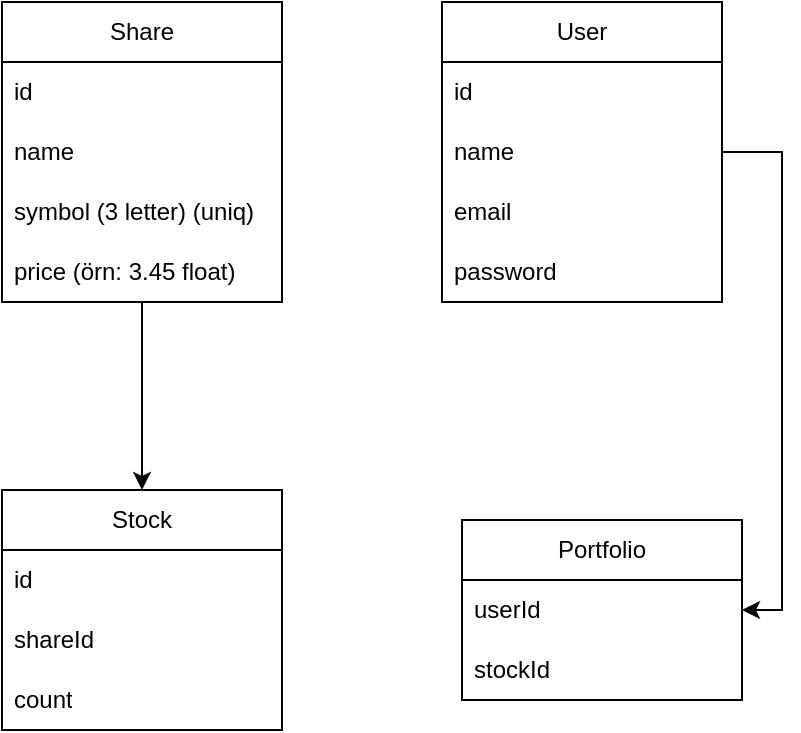 <mxfile version="22.1.16" type="device">
  <diagram name="Sayfa -1" id="L4tJnnIvR5fXaaFqsKRa">
    <mxGraphModel dx="876" dy="574" grid="1" gridSize="10" guides="1" tooltips="1" connect="1" arrows="1" fold="1" page="1" pageScale="1" pageWidth="827" pageHeight="1169" math="0" shadow="0">
      <root>
        <mxCell id="0" />
        <mxCell id="1" parent="0" />
        <mxCell id="PK0qZH7eemro84kzkQsl-28" style="edgeStyle=orthogonalEdgeStyle;rounded=0;orthogonalLoop=1;jettySize=auto;html=1;entryX=0.5;entryY=0;entryDx=0;entryDy=0;" edge="1" parent="1" source="PK0qZH7eemro84kzkQsl-1" target="PK0qZH7eemro84kzkQsl-19">
          <mxGeometry relative="1" as="geometry" />
        </mxCell>
        <mxCell id="PK0qZH7eemro84kzkQsl-1" value="Share" style="swimlane;fontStyle=0;childLayout=stackLayout;horizontal=1;startSize=30;horizontalStack=0;resizeParent=1;resizeParentMax=0;resizeLast=0;collapsible=1;marginBottom=0;whiteSpace=wrap;html=1;" vertex="1" parent="1">
          <mxGeometry x="80" y="70" width="140" height="150" as="geometry" />
        </mxCell>
        <mxCell id="PK0qZH7eemro84kzkQsl-15" value="id" style="text;strokeColor=none;fillColor=none;align=left;verticalAlign=middle;spacingLeft=4;spacingRight=4;overflow=hidden;points=[[0,0.5],[1,0.5]];portConstraint=eastwest;rotatable=0;whiteSpace=wrap;html=1;" vertex="1" parent="PK0qZH7eemro84kzkQsl-1">
          <mxGeometry y="30" width="140" height="30" as="geometry" />
        </mxCell>
        <mxCell id="PK0qZH7eemro84kzkQsl-2" value="name&amp;nbsp;" style="text;strokeColor=none;fillColor=none;align=left;verticalAlign=middle;spacingLeft=4;spacingRight=4;overflow=hidden;points=[[0,0.5],[1,0.5]];portConstraint=eastwest;rotatable=0;whiteSpace=wrap;html=1;" vertex="1" parent="PK0qZH7eemro84kzkQsl-1">
          <mxGeometry y="60" width="140" height="30" as="geometry" />
        </mxCell>
        <mxCell id="PK0qZH7eemro84kzkQsl-9" value="symbol (3 letter) (uniq)" style="text;strokeColor=none;fillColor=none;align=left;verticalAlign=middle;spacingLeft=4;spacingRight=4;overflow=hidden;points=[[0,0.5],[1,0.5]];portConstraint=eastwest;rotatable=0;whiteSpace=wrap;html=1;" vertex="1" parent="PK0qZH7eemro84kzkQsl-1">
          <mxGeometry y="90" width="140" height="30" as="geometry" />
        </mxCell>
        <mxCell id="PK0qZH7eemro84kzkQsl-3" value="price (örn: 3.45 float)" style="text;strokeColor=none;fillColor=none;align=left;verticalAlign=middle;spacingLeft=4;spacingRight=4;overflow=hidden;points=[[0,0.5],[1,0.5]];portConstraint=eastwest;rotatable=0;whiteSpace=wrap;html=1;" vertex="1" parent="PK0qZH7eemro84kzkQsl-1">
          <mxGeometry y="120" width="140" height="30" as="geometry" />
        </mxCell>
        <mxCell id="PK0qZH7eemro84kzkQsl-30" style="edgeStyle=orthogonalEdgeStyle;rounded=0;orthogonalLoop=1;jettySize=auto;html=1;entryX=1;entryY=0.5;entryDx=0;entryDy=0;" edge="1" parent="1" source="PK0qZH7eemro84kzkQsl-5" target="PK0qZH7eemro84kzkQsl-10">
          <mxGeometry relative="1" as="geometry">
            <Array as="points">
              <mxPoint x="470" y="145" />
              <mxPoint x="470" y="374" />
            </Array>
          </mxGeometry>
        </mxCell>
        <mxCell id="PK0qZH7eemro84kzkQsl-5" value="User" style="swimlane;fontStyle=0;childLayout=stackLayout;horizontal=1;startSize=30;horizontalStack=0;resizeParent=1;resizeParentMax=0;resizeLast=0;collapsible=1;marginBottom=0;whiteSpace=wrap;html=1;" vertex="1" parent="1">
          <mxGeometry x="300" y="70" width="140" height="150" as="geometry" />
        </mxCell>
        <mxCell id="PK0qZH7eemro84kzkQsl-16" value="id" style="text;strokeColor=none;fillColor=none;align=left;verticalAlign=middle;spacingLeft=4;spacingRight=4;overflow=hidden;points=[[0,0.5],[1,0.5]];portConstraint=eastwest;rotatable=0;whiteSpace=wrap;html=1;" vertex="1" parent="PK0qZH7eemro84kzkQsl-5">
          <mxGeometry y="30" width="140" height="30" as="geometry" />
        </mxCell>
        <mxCell id="PK0qZH7eemro84kzkQsl-6" value="name" style="text;strokeColor=none;fillColor=none;align=left;verticalAlign=middle;spacingLeft=4;spacingRight=4;overflow=hidden;points=[[0,0.5],[1,0.5]];portConstraint=eastwest;rotatable=0;whiteSpace=wrap;html=1;" vertex="1" parent="PK0qZH7eemro84kzkQsl-5">
          <mxGeometry y="60" width="140" height="30" as="geometry" />
        </mxCell>
        <mxCell id="PK0qZH7eemro84kzkQsl-7" value="email" style="text;strokeColor=none;fillColor=none;align=left;verticalAlign=middle;spacingLeft=4;spacingRight=4;overflow=hidden;points=[[0,0.5],[1,0.5]];portConstraint=eastwest;rotatable=0;whiteSpace=wrap;html=1;" vertex="1" parent="PK0qZH7eemro84kzkQsl-5">
          <mxGeometry y="90" width="140" height="30" as="geometry" />
        </mxCell>
        <mxCell id="PK0qZH7eemro84kzkQsl-8" value="password" style="text;strokeColor=none;fillColor=none;align=left;verticalAlign=middle;spacingLeft=4;spacingRight=4;overflow=hidden;points=[[0,0.5],[1,0.5]];portConstraint=eastwest;rotatable=0;whiteSpace=wrap;html=1;" vertex="1" parent="PK0qZH7eemro84kzkQsl-5">
          <mxGeometry y="120" width="140" height="30" as="geometry" />
        </mxCell>
        <mxCell id="PK0qZH7eemro84kzkQsl-10" value="Portfolio" style="swimlane;fontStyle=0;childLayout=stackLayout;horizontal=1;startSize=30;horizontalStack=0;resizeParent=1;resizeParentMax=0;resizeLast=0;collapsible=1;marginBottom=0;whiteSpace=wrap;html=1;" vertex="1" parent="1">
          <mxGeometry x="310" y="329" width="140" height="90" as="geometry" />
        </mxCell>
        <mxCell id="PK0qZH7eemro84kzkQsl-11" value="userId" style="text;strokeColor=none;fillColor=none;align=left;verticalAlign=middle;spacingLeft=4;spacingRight=4;overflow=hidden;points=[[0,0.5],[1,0.5]];portConstraint=eastwest;rotatable=0;whiteSpace=wrap;html=1;" vertex="1" parent="PK0qZH7eemro84kzkQsl-10">
          <mxGeometry y="30" width="140" height="30" as="geometry" />
        </mxCell>
        <mxCell id="PK0qZH7eemro84kzkQsl-27" value="stockId" style="text;strokeColor=none;fillColor=none;align=left;verticalAlign=middle;spacingLeft=4;spacingRight=4;overflow=hidden;points=[[0,0.5],[1,0.5]];portConstraint=eastwest;rotatable=0;whiteSpace=wrap;html=1;" vertex="1" parent="PK0qZH7eemro84kzkQsl-10">
          <mxGeometry y="60" width="140" height="30" as="geometry" />
        </mxCell>
        <mxCell id="PK0qZH7eemro84kzkQsl-19" value="Stock" style="swimlane;fontStyle=0;childLayout=stackLayout;horizontal=1;startSize=30;horizontalStack=0;resizeParent=1;resizeParentMax=0;resizeLast=0;collapsible=1;marginBottom=0;whiteSpace=wrap;html=1;" vertex="1" parent="1">
          <mxGeometry x="80" y="314" width="140" height="120" as="geometry" />
        </mxCell>
        <mxCell id="PK0qZH7eemro84kzkQsl-26" value="id" style="text;strokeColor=none;fillColor=none;align=left;verticalAlign=middle;spacingLeft=4;spacingRight=4;overflow=hidden;points=[[0,0.5],[1,0.5]];portConstraint=eastwest;rotatable=0;whiteSpace=wrap;html=1;" vertex="1" parent="PK0qZH7eemro84kzkQsl-19">
          <mxGeometry y="30" width="140" height="30" as="geometry" />
        </mxCell>
        <mxCell id="PK0qZH7eemro84kzkQsl-21" value="shareId" style="text;strokeColor=none;fillColor=none;align=left;verticalAlign=middle;spacingLeft=4;spacingRight=4;overflow=hidden;points=[[0,0.5],[1,0.5]];portConstraint=eastwest;rotatable=0;whiteSpace=wrap;html=1;" vertex="1" parent="PK0qZH7eemro84kzkQsl-19">
          <mxGeometry y="60" width="140" height="30" as="geometry" />
        </mxCell>
        <mxCell id="PK0qZH7eemro84kzkQsl-24" value="count" style="text;strokeColor=none;fillColor=none;align=left;verticalAlign=middle;spacingLeft=4;spacingRight=4;overflow=hidden;points=[[0,0.5],[1,0.5]];portConstraint=eastwest;rotatable=0;whiteSpace=wrap;html=1;" vertex="1" parent="PK0qZH7eemro84kzkQsl-19">
          <mxGeometry y="90" width="140" height="30" as="geometry" />
        </mxCell>
      </root>
    </mxGraphModel>
  </diagram>
</mxfile>
